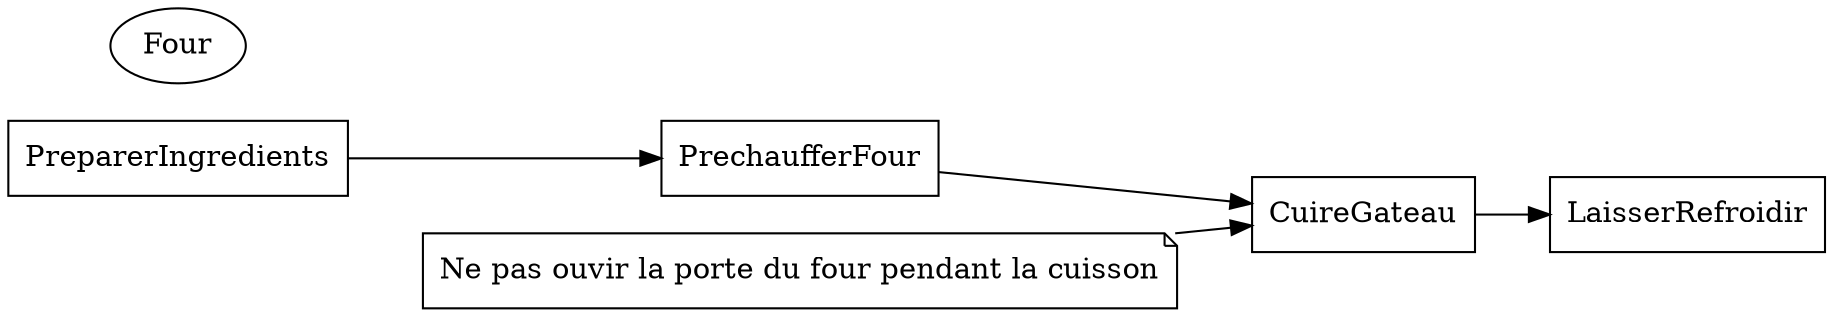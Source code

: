 
digraph "PreparationGateau" {
  rankdir=LR;
  concentrate=true;

  // 1) tâches
  node [shape=box];
  "PreparerIngredients";
  "PrechaufferFour";
  "CuireGateau";
  "LaisserRefroidir";

  // 2) séquences de travail avec affichage du type et point-virgule
  "PreparerIngredients" -> "PrechaufferFour"   "PrechaufferFour" -> "CuireGateau"   "CuireGateau" -> "LaisserRefroidir" 
  // 3) ressources
  node [shape=ellipse];
  "Four" 
  // 4) allocations de ressources

  // 5) guidance
  node [shape=note];
  "Ne pas ouvir la porte du four pendant la cuisson";
      "Ne pas ouvir la porte du four pendant la cuisson" -> "CuireGateau" 
}

